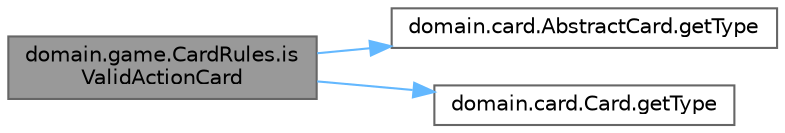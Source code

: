 digraph "domain.game.CardRules.isValidActionCard"
{
 // LATEX_PDF_SIZE
  bgcolor="transparent";
  edge [fontname=Helvetica,fontsize=10,labelfontname=Helvetica,labelfontsize=10];
  node [fontname=Helvetica,fontsize=10,shape=box,height=0.2,width=0.4];
  rankdir="LR";
  Node1 [id="Node000001",label="domain.game.CardRules.is\lValidActionCard",height=0.2,width=0.4,color="gray40", fillcolor="grey60", style="filled", fontcolor="black",tooltip="Valida si una carta de acción puede ser jugada sobre otra carta."];
  Node1 -> Node2 [id="edge3_Node000001_Node000002",color="steelblue1",style="solid",tooltip=" "];
  Node2 [id="Node000002",label="domain.card.AbstractCard.getType",height=0.2,width=0.4,color="grey40", fillcolor="white", style="filled",URL="$classdomain_1_1card_1_1_abstract_card.html#a03f0808dc490a2cf0e5c3c51f642fb0f",tooltip=" "];
  Node1 -> Node3 [id="edge4_Node000001_Node000003",color="steelblue1",style="solid",tooltip=" "];
  Node3 [id="Node000003",label="domain.card.Card.getType",height=0.2,width=0.4,color="grey40", fillcolor="white", style="filled",URL="$interfacedomain_1_1card_1_1_card.html#a13fbe446e7b4a468de148cab2c4939f7",tooltip=" "];
}
